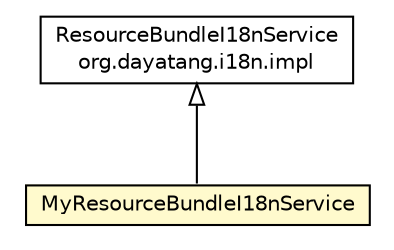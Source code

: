 #!/usr/local/bin/dot
#
# Class diagram 
# Generated by UMLGraph version R5_6_6-8-g8d7759 (http://www.umlgraph.org/)
#

digraph G {
	edge [fontname="Helvetica",fontsize=10,labelfontname="Helvetica",labelfontsize=10];
	node [fontname="Helvetica",fontsize=10,shape=plaintext];
	nodesep=0.25;
	ranksep=0.5;
	// org.dayatang.i18n.support.MyResourceBundleI18nService
	c32620 [label=<<table title="org.dayatang.i18n.support.MyResourceBundleI18nService" border="0" cellborder="1" cellspacing="0" cellpadding="2" port="p" bgcolor="lemonChiffon" href="./MyResourceBundleI18nService.html">
		<tr><td><table border="0" cellspacing="0" cellpadding="1">
<tr><td align="center" balign="center"> MyResourceBundleI18nService </td></tr>
		</table></td></tr>
		</table>>, URL="./MyResourceBundleI18nService.html", fontname="Helvetica", fontcolor="black", fontsize=10.0];
	//org.dayatang.i18n.support.MyResourceBundleI18nService extends org.dayatang.i18n.impl.ResourceBundleI18nService
	c32672:p -> c32620:p [dir=back,arrowtail=empty];
	// org.dayatang.i18n.impl.ResourceBundleI18nService
	c32672 [label=<<table title="org.dayatang.i18n.impl.ResourceBundleI18nService" border="0" cellborder="1" cellspacing="0" cellpadding="2" port="p" href="http://java.sun.com/j2se/1.4.2/docs/api/org/dayatang/i18n/impl/ResourceBundleI18nService.html">
		<tr><td><table border="0" cellspacing="0" cellpadding="1">
<tr><td align="center" balign="center"> ResourceBundleI18nService </td></tr>
<tr><td align="center" balign="center"> org.dayatang.i18n.impl </td></tr>
		</table></td></tr>
		</table>>, URL="http://java.sun.com/j2se/1.4.2/docs/api/org/dayatang/i18n/impl/ResourceBundleI18nService.html", fontname="Helvetica", fontcolor="black", fontsize=10.0];
}


